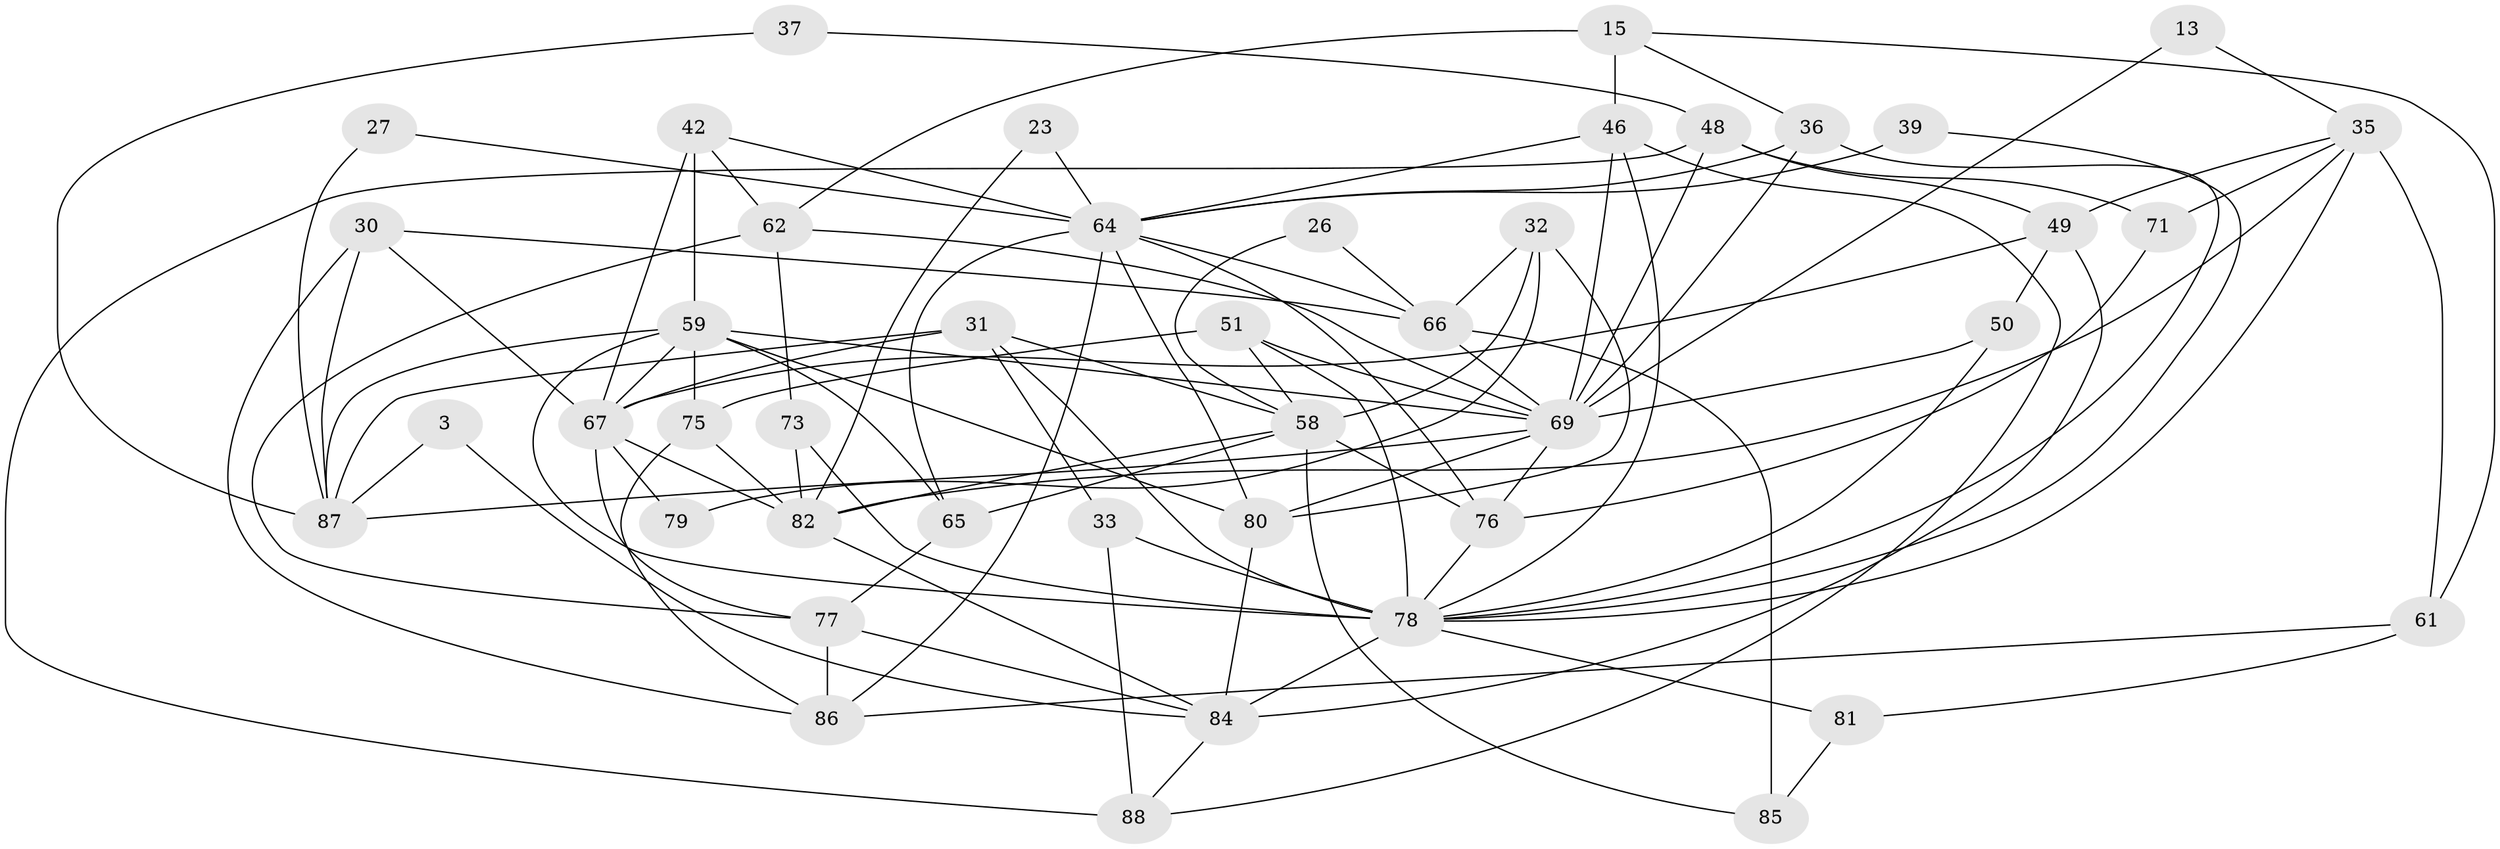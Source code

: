 // original degree distribution, {2: 0.19318181818181818, 8: 0.045454545454545456, 5: 0.10227272727272728, 3: 0.23863636363636365, 4: 0.2840909090909091, 6: 0.09090909090909091, 7: 0.03409090909090909, 9: 0.011363636363636364}
// Generated by graph-tools (version 1.1) at 2025/50/03/09/25 04:50:01]
// undirected, 44 vertices, 106 edges
graph export_dot {
graph [start="1"]
  node [color=gray90,style=filled];
  3;
  13;
  15;
  23;
  26;
  27;
  30 [super="+24"];
  31 [super="+29"];
  32 [super="+16"];
  33 [super="+28"];
  35 [super="+18"];
  36;
  37;
  39;
  42 [super="+21+22"];
  46 [super="+44"];
  48;
  49 [super="+47"];
  50;
  51 [super="+20"];
  58 [super="+34"];
  59 [super="+45+41"];
  61 [super="+40"];
  62 [super="+52"];
  64 [super="+57+55"];
  65;
  66 [super="+54"];
  67;
  69 [super="+4+68"];
  71;
  73;
  75;
  76 [super="+70"];
  77 [super="+53"];
  78 [super="+63+72"];
  79;
  80 [super="+5+8"];
  81;
  82 [super="+74"];
  84 [super="+2+43"];
  85;
  86 [super="+19"];
  87 [super="+83"];
  88 [super="+6+60"];
  3 -- 87;
  3 -- 84;
  13 -- 35;
  13 -- 69;
  15 -- 62 [weight=2];
  15 -- 36;
  15 -- 61;
  15 -- 46;
  23 -- 64;
  23 -- 82;
  26 -- 58;
  26 -- 66;
  27 -- 87;
  27 -- 64;
  30 -- 86;
  30 -- 66;
  30 -- 67;
  30 -- 87;
  31 -- 67;
  31 -- 78 [weight=2];
  31 -- 33;
  31 -- 87;
  31 -- 58;
  32 -- 79;
  32 -- 58;
  32 -- 80;
  32 -- 66;
  33 -- 78 [weight=2];
  33 -- 88 [weight=2];
  35 -- 71;
  35 -- 49;
  35 -- 82;
  35 -- 78 [weight=3];
  35 -- 61;
  36 -- 64;
  36 -- 69;
  36 -- 78;
  37 -- 48;
  37 -- 87;
  39 -- 64;
  39 -- 78;
  42 -- 62;
  42 -- 64 [weight=2];
  42 -- 67 [weight=2];
  42 -- 59 [weight=2];
  46 -- 64;
  46 -- 78;
  46 -- 88;
  46 -- 69;
  48 -- 49 [weight=2];
  48 -- 69;
  48 -- 71;
  48 -- 88;
  49 -- 67;
  49 -- 50;
  49 -- 84;
  50 -- 69;
  50 -- 78;
  51 -- 69 [weight=2];
  51 -- 75 [weight=2];
  51 -- 58;
  51 -- 78;
  58 -- 65;
  58 -- 85;
  58 -- 82 [weight=2];
  58 -- 76;
  59 -- 75 [weight=2];
  59 -- 80;
  59 -- 78 [weight=3];
  59 -- 67;
  59 -- 69;
  59 -- 87;
  59 -- 65;
  61 -- 81;
  61 -- 86;
  62 -- 73;
  62 -- 77;
  62 -- 69;
  64 -- 65;
  64 -- 66 [weight=2];
  64 -- 76;
  64 -- 80 [weight=3];
  64 -- 86;
  65 -- 77;
  66 -- 69 [weight=2];
  66 -- 85;
  67 -- 79;
  67 -- 82;
  67 -- 77;
  69 -- 87 [weight=2];
  69 -- 76;
  69 -- 80;
  71 -- 76;
  73 -- 82;
  73 -- 78;
  75 -- 86;
  75 -- 82;
  76 -- 78;
  77 -- 84;
  77 -- 86;
  78 -- 84 [weight=2];
  78 -- 81;
  80 -- 84 [weight=2];
  81 -- 85;
  82 -- 84 [weight=2];
  84 -- 88;
}
